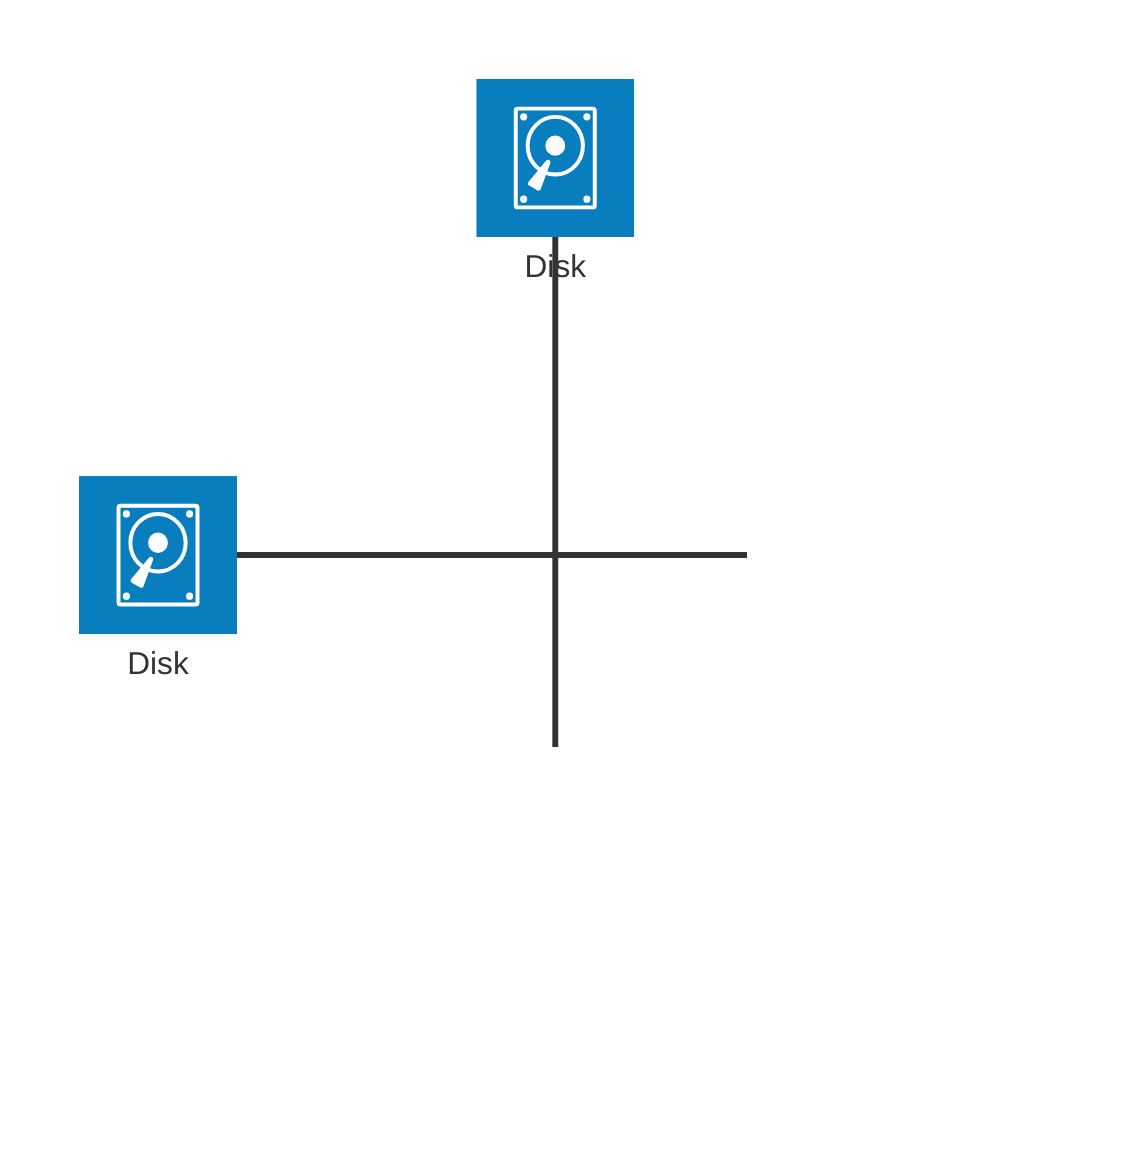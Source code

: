 architecture-beta
service left_disk(disk)[Disk]
service top_disk(disk)[Disk]
service bottom_disk(disk)[Disk]
service top_gateway(internet)[Gateway]
service bottom_gateway(internet)[Gateway]
junction juncC
junction juncR

left_disk:R -- L:juncC
top_disk:B -- T:juncC
bottom_disk:T -- B:juncC
juncC:R -- L:juncR
top_gateway:B -- T:juncR
bottom_gateway:T -- B:juncR